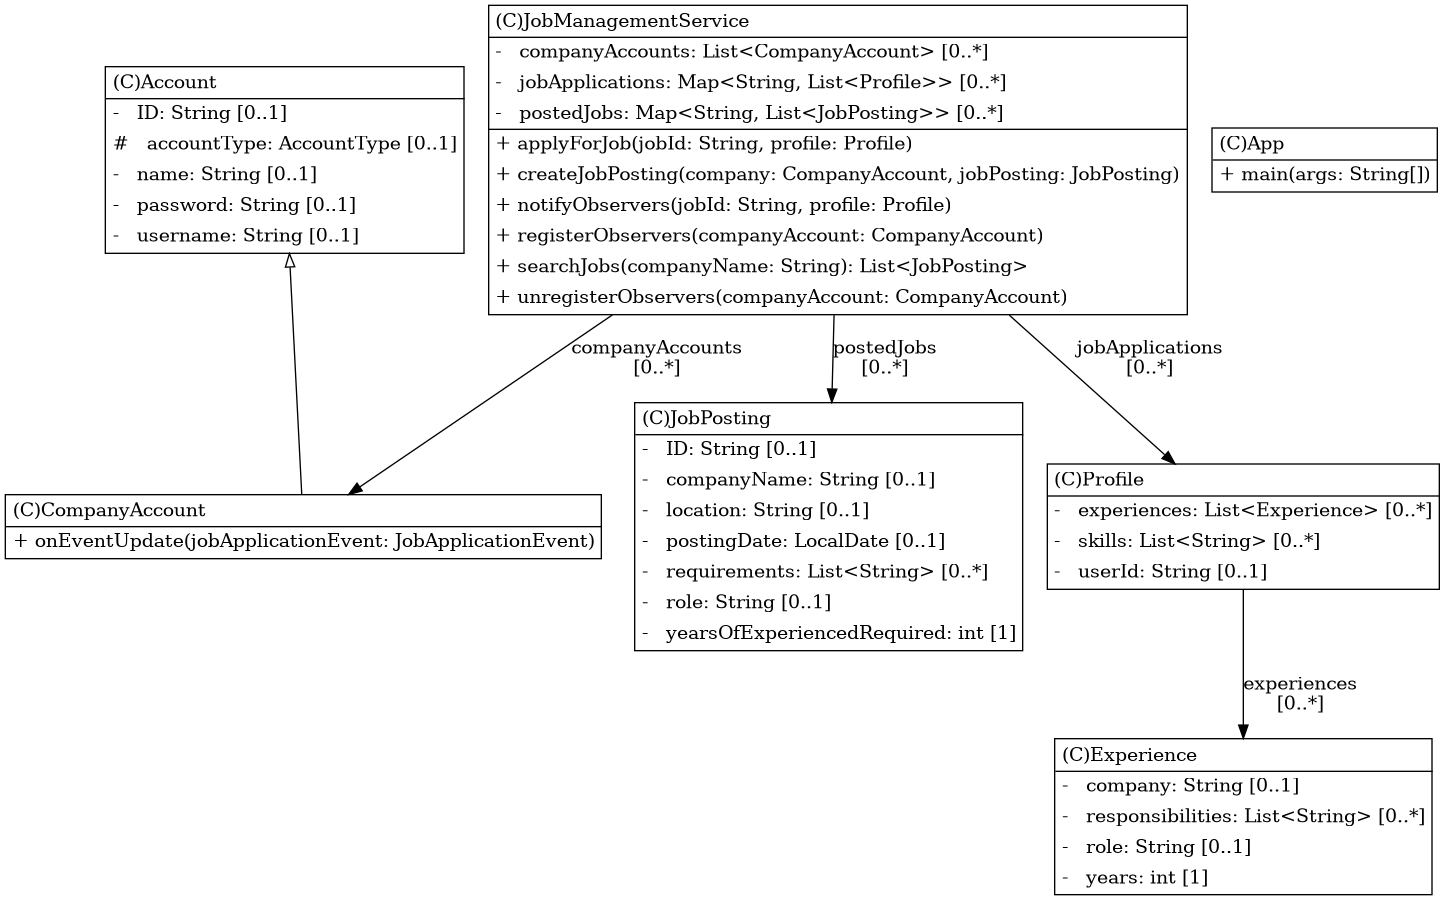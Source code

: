 @startuml

/' diagram meta data start
config=StructureConfiguration;
{
  "projectClassification": {
    "searchMode": "OpenProject", // OpenProject, AllProjects
    "includedProjects": "",
    "pathEndKeywords": "*.impl",
    "isClientPath": "",
    "isClientName": "",
    "isTestPath": "",
    "isTestName": "",
    "isMappingPath": "",
    "isMappingName": "",
    "isDataAccessPath": "",
    "isDataAccessName": "",
    "isDataStructurePath": "",
    "isDataStructureName": "",
    "isInterfaceStructuresPath": "",
    "isInterfaceStructuresName": "",
    "isEntryPointPath": "",
    "isEntryPointName": "",
    "treatFinalFieldsAsMandatory": false
  },
  "graphRestriction": {
    "classPackageExcludeFilter": "",
    "classPackageIncludeFilter": "",
    "classNameExcludeFilter": "",
    "classNameIncludeFilter": "",
    "methodNameExcludeFilter": "",
    "methodNameIncludeFilter": "",
    "removeByInheritance": "", // inheritance/annotation based filtering is done in a second step
    "removeByAnnotation": "",
    "removeByClassPackage": "", // cleanup the graph after inheritance/annotation based filtering is done
    "removeByClassName": "",
    "cutMappings": false,
    "cutEnum": true,
    "cutTests": true,
    "cutClient": true,
    "cutDataAccess": true,
    "cutInterfaceStructures": true,
    "cutDataStructures": true,
    "cutGetterAndSetter": true,
    "cutConstructors": true
  },
  "graphTraversal": {
    "forwardDepth": 3,
    "backwardDepth": 3,
    "classPackageExcludeFilter": "",
    "classPackageIncludeFilter": "",
    "classNameExcludeFilter": "",
    "classNameIncludeFilter": "",
    "methodNameExcludeFilter": "",
    "methodNameIncludeFilter": "",
    "hideMappings": false,
    "hideDataStructures": false,
    "hidePrivateMethods": true,
    "hideInterfaceCalls": true, // indirection: implementation -> interface (is hidden) -> implementation
    "onlyShowApplicationEntryPoints": false, // root node is included
    "useMethodCallsForStructureDiagram": "ForwardOnly" // ForwardOnly, BothDirections, No
  },
  "details": {
    "aggregation": "None", // ByClass, GroupByClass, None
    "showClassGenericTypes": true,
    "showMethods": true,
    "showMethodParameterNames": true,
    "showMethodParameterTypes": true,
    "showMethodReturnType": true,
    "showPackageLevels": 2,
    "showDetailedClassStructure": true
  },
  "rootClass": "com.lld.jobboards.App",
  "extensionCallbackMethod": "" // qualified.class.name#methodName - signature: public static String method(String)
}
diagram meta data end '/



digraph g {
    rankdir="TB"
    splines=polyline
    

'nodes 
Account1874472101[
	label=<<TABLE BORDER="1" CELLBORDER="0" CELLPADDING="4" CELLSPACING="0">
<TR><TD ALIGN="LEFT" >(C)Account</TD></TR>
<HR/>
<TR><TD ALIGN="LEFT" >-   ID: String [0..1]</TD></TR>
<TR><TD ALIGN="LEFT" >#   accountType: AccountType [0..1]</TD></TR>
<TR><TD ALIGN="LEFT" >-   name: String [0..1]</TD></TR>
<TR><TD ALIGN="LEFT" >-   password: String [0..1]</TD></TR>
<TR><TD ALIGN="LEFT" >-   username: String [0..1]</TD></TR>
</TABLE>>
	style=filled
	margin=0
	shape=plaintext
	fillcolor="#FFFFFF"
];

App563558419[
	label=<<TABLE BORDER="1" CELLBORDER="0" CELLPADDING="4" CELLSPACING="0">
<TR><TD ALIGN="LEFT" >(C)App</TD></TR>
<HR/>
<TR><TD ALIGN="LEFT" >+ main(args: String[])</TD></TR>
</TABLE>>
	style=filled
	margin=0
	shape=plaintext
	fillcolor="#FFFFFF"
];

CompanyAccount1874472101[
	label=<<TABLE BORDER="1" CELLBORDER="0" CELLPADDING="4" CELLSPACING="0">
<TR><TD ALIGN="LEFT" >(C)CompanyAccount</TD></TR>
<HR/>
<TR><TD ALIGN="LEFT" >+ onEventUpdate(jobApplicationEvent: JobApplicationEvent)</TD></TR>
</TABLE>>
	style=filled
	margin=0
	shape=plaintext
	fillcolor="#FFFFFF"
];

Experience1874472101[
	label=<<TABLE BORDER="1" CELLBORDER="0" CELLPADDING="4" CELLSPACING="0">
<TR><TD ALIGN="LEFT" >(C)Experience</TD></TR>
<HR/>
<TR><TD ALIGN="LEFT" >-   company: String [0..1]</TD></TR>
<TR><TD ALIGN="LEFT" >-   responsibilities: List&lt;String&gt; [0..*]</TD></TR>
<TR><TD ALIGN="LEFT" >-   role: String [0..1]</TD></TR>
<TR><TD ALIGN="LEFT" >-   years: int [1]</TD></TR>
</TABLE>>
	style=filled
	margin=0
	shape=plaintext
	fillcolor="#FFFFFF"
];

JobManagementService520343591[
	label=<<TABLE BORDER="1" CELLBORDER="0" CELLPADDING="4" CELLSPACING="0">
<TR><TD ALIGN="LEFT" >(C)JobManagementService</TD></TR>
<HR/>
<TR><TD ALIGN="LEFT" >-   companyAccounts: List&lt;CompanyAccount&gt; [0..*]</TD></TR>
<TR><TD ALIGN="LEFT" >-   jobApplications: Map&lt;String, List&lt;Profile&gt;&gt; [0..*]</TD></TR>
<TR><TD ALIGN="LEFT" >-   postedJobs: Map&lt;String, List&lt;JobPosting&gt;&gt; [0..*]</TD></TR>
<HR/>
<TR><TD ALIGN="LEFT" >+ applyForJob(jobId: String, profile: Profile)</TD></TR>
<TR><TD ALIGN="LEFT" >+ createJobPosting(company: CompanyAccount, jobPosting: JobPosting)</TD></TR>
<TR><TD ALIGN="LEFT" >+ notifyObservers(jobId: String, profile: Profile)</TD></TR>
<TR><TD ALIGN="LEFT" >+ registerObservers(companyAccount: CompanyAccount)</TD></TR>
<TR><TD ALIGN="LEFT" >+ searchJobs(companyName: String): List&lt;JobPosting&gt;</TD></TR>
<TR><TD ALIGN="LEFT" >+ unregisterObservers(companyAccount: CompanyAccount)</TD></TR>
</TABLE>>
	style=filled
	margin=0
	shape=plaintext
	fillcolor="#FFFFFF"
];

JobPosting1874472101[
	label=<<TABLE BORDER="1" CELLBORDER="0" CELLPADDING="4" CELLSPACING="0">
<TR><TD ALIGN="LEFT" >(C)JobPosting</TD></TR>
<HR/>
<TR><TD ALIGN="LEFT" >-   ID: String [0..1]</TD></TR>
<TR><TD ALIGN="LEFT" >-   companyName: String [0..1]</TD></TR>
<TR><TD ALIGN="LEFT" >-   location: String [0..1]</TD></TR>
<TR><TD ALIGN="LEFT" >-   postingDate: LocalDate [0..1]</TD></TR>
<TR><TD ALIGN="LEFT" >-   requirements: List&lt;String&gt; [0..*]</TD></TR>
<TR><TD ALIGN="LEFT" >-   role: String [0..1]</TD></TR>
<TR><TD ALIGN="LEFT" >-   yearsOfExperiencedRequired: int [1]</TD></TR>
</TABLE>>
	style=filled
	margin=0
	shape=plaintext
	fillcolor="#FFFFFF"
];

Profile1874472101[
	label=<<TABLE BORDER="1" CELLBORDER="0" CELLPADDING="4" CELLSPACING="0">
<TR><TD ALIGN="LEFT" >(C)Profile</TD></TR>
<HR/>
<TR><TD ALIGN="LEFT" >-   experiences: List&lt;Experience&gt; [0..*]</TD></TR>
<TR><TD ALIGN="LEFT" >-   skills: List&lt;String&gt; [0..*]</TD></TR>
<TR><TD ALIGN="LEFT" >-   userId: String [0..1]</TD></TR>
</TABLE>>
	style=filled
	margin=0
	shape=plaintext
	fillcolor="#FFFFFF"
];

'edges    
Account1874472101 -> CompanyAccount1874472101[arrowhead=none, arrowtail=empty, dir=both];
JobManagementService520343591 -> CompanyAccount1874472101[label="companyAccounts
[0..*]"];
JobManagementService520343591 -> JobPosting1874472101[label="postedJobs
[0..*]"];
JobManagementService520343591 -> Profile1874472101[label="jobApplications
[0..*]"];
Profile1874472101 -> Experience1874472101[label="experiences
[0..*]"];
    
}
@enduml